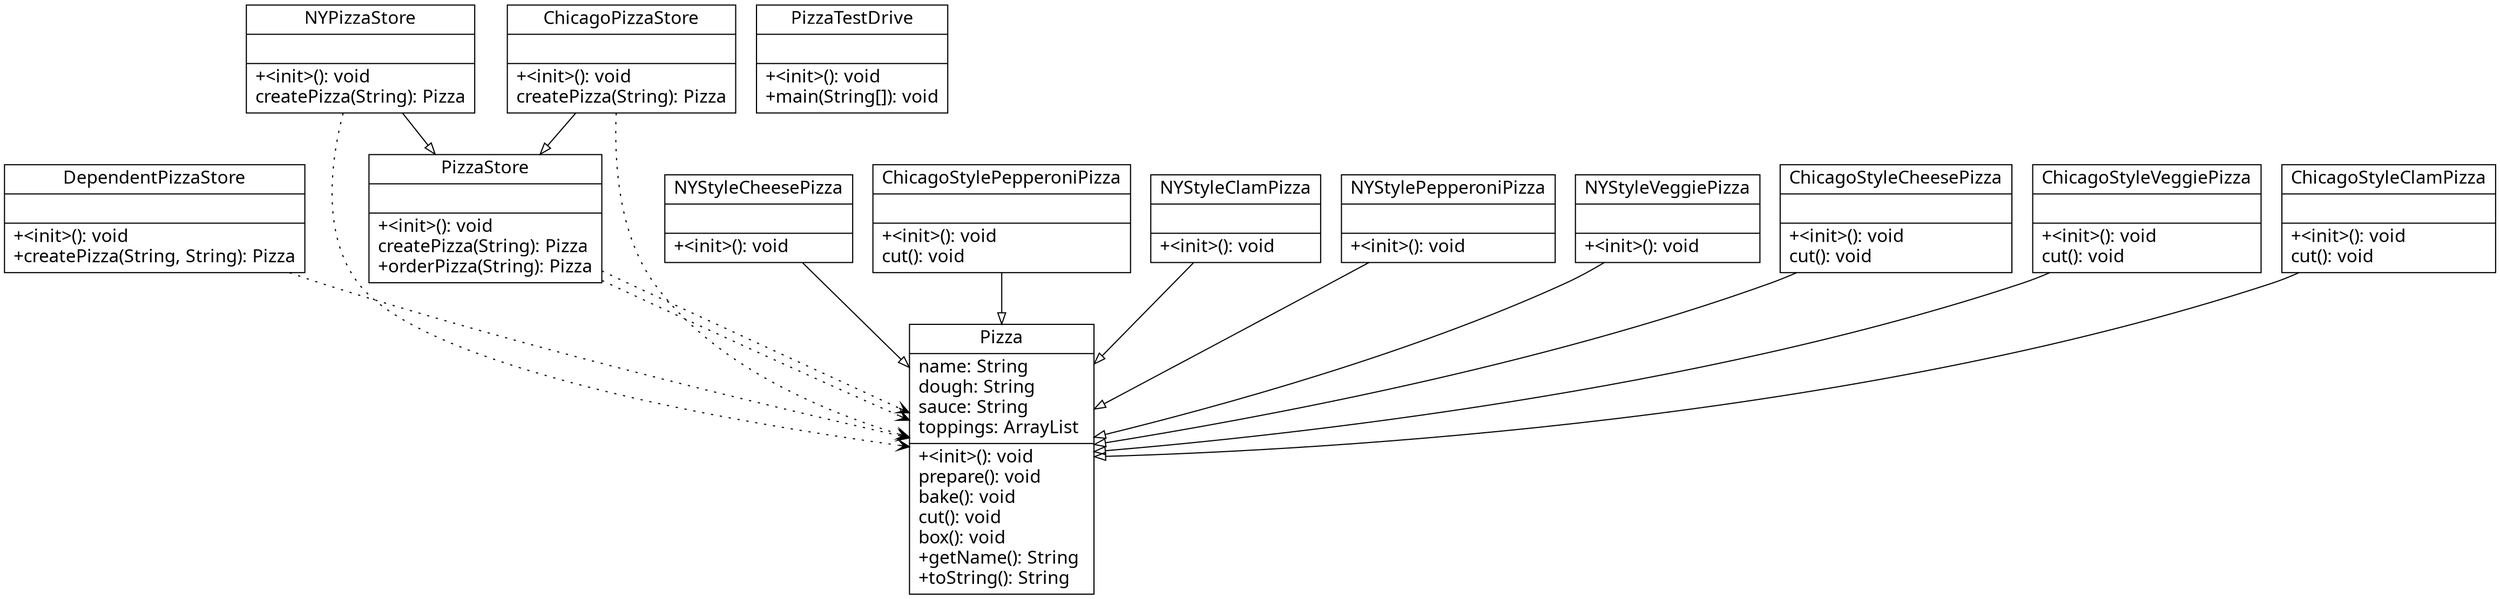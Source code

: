 digraph G{
	fontname = "Comic Sans"
	fontsize = 16

node [
	fontname = "Comic Sans"
	fontsize = 16

        shape = "record"
]
edge [
	fontname = "Comic Sans"
	fontsize = 16
]
DependentPizzaStore [ 
    label="{DependentPizzaStore| | +\<init\>(): void\l+createPizza(String, String): Pizza\l}"]

PizzaStore [ 
    label="{PizzaStore| | +\<init\>(): void\lcreatePizza(String): Pizza\l+orderPizza(String): Pizza\l}"]

NYStyleCheesePizza [ 
    label="{NYStyleCheesePizza| | +\<init\>(): void\l}"]

ChicagoStylePepperoniPizza [ 
    label="{ChicagoStylePepperoniPizza| | +\<init\>(): void\lcut(): void\l}"]

NYStyleClamPizza [ 
    label="{NYStyleClamPizza| | +\<init\>(): void\l}"]

NYStylePepperoniPizza [ 
    label="{NYStylePepperoniPizza| | +\<init\>(): void\l}"]

NYStyleVeggiePizza [ 
    label="{NYStyleVeggiePizza| | +\<init\>(): void\l}"]

Pizza [ 
    label="{Pizza|name: String \ldough: String \lsauce: String \ltoppings: ArrayList \l | +\<init\>(): void\lprepare(): void\lbake(): void\lcut(): void\lbox(): void\l+getName(): String\l+toString(): String\l}"]

ChicagoStyleCheesePizza [ 
    label="{ChicagoStyleCheesePizza| | +\<init\>(): void\lcut(): void\l}"]

ChicagoStyleVeggiePizza [ 
    label="{ChicagoStyleVeggiePizza| | +\<init\>(): void\lcut(): void\l}"]

PizzaTestDrive [ 
    label="{PizzaTestDrive| | +\<init\>(): void\l+main(String[]): void\l}"]

ChicagoStyleClamPizza [ 
    label="{ChicagoStyleClamPizza| | +\<init\>(): void\lcut(): void\l}"]

NYPizzaStore [ 
    label="{NYPizzaStore| | +\<init\>(): void\lcreatePizza(String): Pizza\l}"]

ChicagoPizzaStore [ 
    label="{ChicagoPizzaStore| | +\<init\>(): void\lcreatePizza(String): Pizza\l}"]

DependentPizzaStore -> Pizza[arrowhead = vee, style = dotted]
PizzaStore -> Pizza[arrowhead = vee, style = dotted]
PizzaStore -> Pizza[arrowhead = vee, style = dotted]
NYStyleCheesePizza -> Pizza [arrowhead = onormal]
ChicagoStylePepperoniPizza -> Pizza [arrowhead = onormal]
NYStyleClamPizza -> Pizza [arrowhead = onormal]
NYStylePepperoniPizza -> Pizza [arrowhead = onormal]
NYStyleVeggiePizza -> Pizza [arrowhead = onormal]
ChicagoStyleCheesePizza -> Pizza [arrowhead = onormal]
ChicagoStyleVeggiePizza -> Pizza [arrowhead = onormal]
ChicagoStyleClamPizza -> Pizza [arrowhead = onormal]
NYPizzaStore -> PizzaStore [arrowhead = onormal]
NYPizzaStore -> Pizza[arrowhead = vee, style = dotted]
ChicagoPizzaStore -> PizzaStore [arrowhead = onormal]
ChicagoPizzaStore -> Pizza[arrowhead = vee, style = dotted]
}